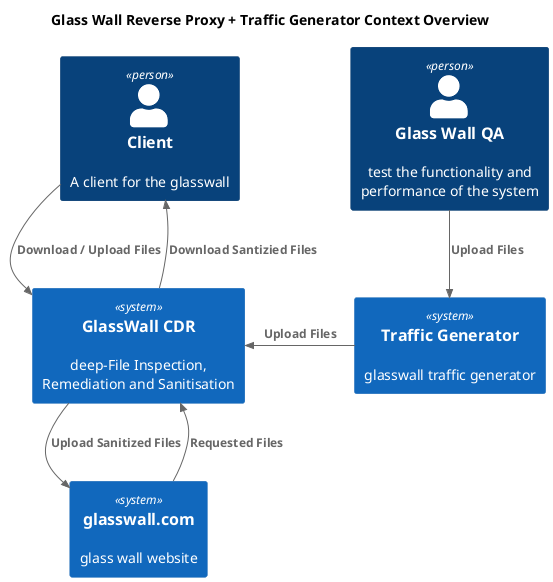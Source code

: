 @startuml
' Reverse Proxy
!include <c4/C4_Context.puml>  

title Glass Wall Reverse Proxy + Traffic Generator Context Overview

Person(client, Client, "A client for the glasswall")

System(glasswall, "GlassWall CDR", "deep-File Inspection, Remediation and Sanitisation")
System(website, "glasswall.com", "glass wall website")

Rel_Down(client, glasswall, "Download / Upload Files")

Rel_Back(client, glasswall, "Download Santizied Files")

Rel(glasswall, website, "Upload Sanitized Files")
Rel_Back(glasswall, website, "Requested Files")

' Traffic Generator

Person(tester, "Glass Wall QA", "test the functionality and performance of the system")

System(traffic_generator, "Traffic Generator", "glasswall traffic generator")
System(website, "glasswall.com", "glass wall website")

Rel_Down(tester, traffic_generator, "Upload Files")
Rel_Left(traffic_generator, glasswall, "Upload Files")

@enduml
